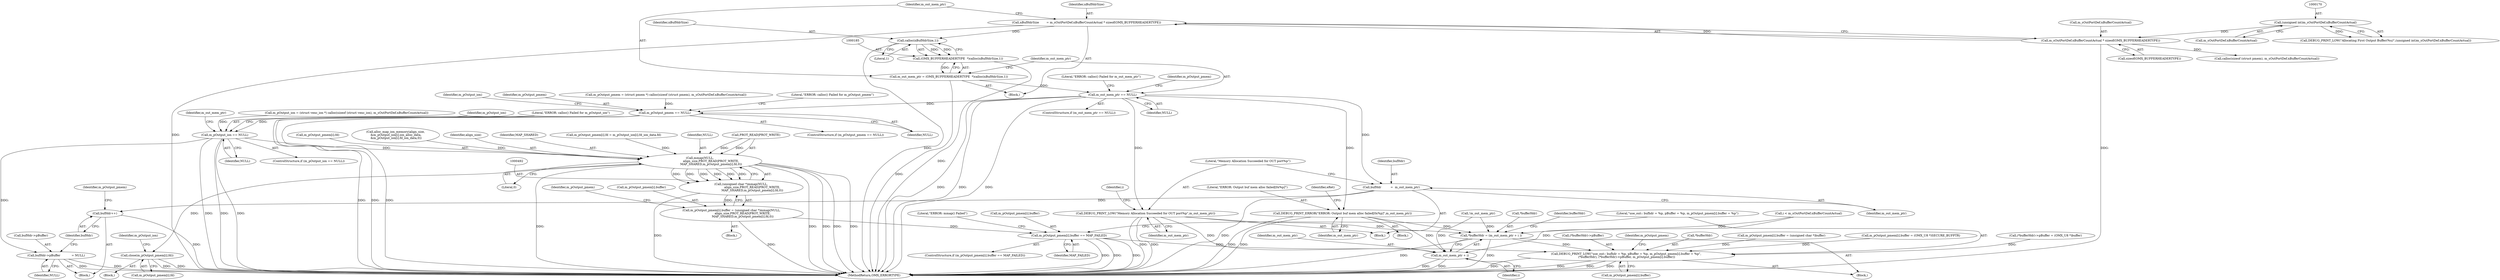 digraph "0_Android_89913d7df36dbeb458ce165856bd6505a2ec647d_0@API" {
"1000186" [label="(Call,calloc(nBufHdrSize,1))"];
"1000174" [label="(Call,nBufHdrSize        = m_sOutPortDef.nBufferCountActual * sizeof(OMX_BUFFERHEADERTYPE))"];
"1000176" [label="(Call,m_sOutPortDef.nBufferCountActual * sizeof(OMX_BUFFERHEADERTYPE))"];
"1000169" [label="(Call,(unsigned int)m_sOutPortDef.nBufferCountActual)"];
"1000184" [label="(Call,(OMX_BUFFERHEADERTYPE  *)calloc(nBufHdrSize,1))"];
"1000182" [label="(Call,m_out_mem_ptr = (OMX_BUFFERHEADERTYPE  *)calloc(nBufHdrSize,1))"];
"1000190" [label="(Call,m_out_mem_ptr == NULL)"];
"1000209" [label="(Call,m_pOutput_pmem == NULL)"];
"1000228" [label="(Call,m_pOutput_ion == NULL)"];
"1000290" [label="(Call,bufHdr->pBuffer            = NULL)"];
"1000493" [label="(Call,mmap(NULL,\n                        align_size,PROT_READ|PROT_WRITE,\n                        MAP_SHARED,m_pOutput_pmem[i].fd,0))"];
"1000491" [label="(Call,(unsigned char *)mmap(NULL,\n                        align_size,PROT_READ|PROT_WRITE,\n                        MAP_SHARED,m_pOutput_pmem[i].fd,0))"];
"1000485" [label="(Call,m_pOutput_pmem[i].buffer = (unsigned char *)mmap(NULL,\n                        align_size,PROT_READ|PROT_WRITE,\n                        MAP_SHARED,m_pOutput_pmem[i].fd,0))"];
"1000507" [label="(Call,m_pOutput_pmem[i].buffer == MAP_FAILED)"];
"1000604" [label="(Call,DEBUG_PRINT_LOW(\"use_out:: bufhdr = %p, pBuffer = %p, m_pOutput_pmem[i].buffer = %p\",\n (*bufferHdr), (*bufferHdr)->pBuffer, m_pOutput_pmem[i].buffer))"];
"1000517" [label="(Call,close(m_pOutput_pmem[i].fd))"];
"1000239" [label="(Call,bufHdr          =  m_out_mem_ptr)"];
"1000295" [label="(Call,bufHdr++)"];
"1000242" [label="(Call,DEBUG_PRINT_LOW(\"Memory Allocation Succeeded for OUT port%p\",m_out_mem_ptr))"];
"1000371" [label="(Call,*bufferHdr = (m_out_mem_ptr + i ))"];
"1000374" [label="(Call,m_out_mem_ptr + i)"];
"1000334" [label="(Call,DEBUG_PRINT_ERROR(\"ERROR: Output buf mem alloc failed[0x%p]\",m_out_mem_ptr))"];
"1000296" [label="(Identifier,bufHdr)"];
"1000517" [label="(Call,close(m_pOutput_pmem[i].fd))"];
"1000415" [label="(Call,alloc_map_ion_memory(align_size,\n &m_pOutput_ion[i].ion_alloc_data,\n &m_pOutput_ion[i].fd_ion_data,0))"];
"1000334" [label="(Call,DEBUG_PRINT_ERROR(\"ERROR: Output buf mem alloc failed[0x%p]\",m_out_mem_ptr))"];
"1000157" [label="(Call,!m_out_mem_ptr)"];
"1000646" [label="(MethodReturn,OMX_ERRORTYPE)"];
"1000192" [label="(Identifier,NULL)"];
"1000375" [label="(Identifier,m_out_mem_ptr)"];
"1000243" [label="(Literal,\"Memory Allocation Succeeded for OUT port%p\")"];
"1000495" [label="(Identifier,align_size)"];
"1000195" [label="(Literal,\"ERROR: calloc() Failed for m_out_mem_ptr\")"];
"1000604" [label="(Call,DEBUG_PRINT_LOW(\"use_out:: bufhdr = %p, pBuffer = %p, m_pOutput_pmem[i].buffer = %p\",\n (*bufferHdr), (*bufferHdr)->pBuffer, m_pOutput_pmem[i].buffer))"];
"1000377" [label="(Call,(*bufferHdr)->pBuffer = (OMX_U8 *)buffer)"];
"1000295" [label="(Call,bufHdr++)"];
"1000183" [label="(Identifier,m_out_mem_ptr)"];
"1000493" [label="(Call,mmap(NULL,\n                        align_size,PROT_READ|PROT_WRITE,\n                        MAP_SHARED,m_pOutput_pmem[i].fd,0))"];
"1000335" [label="(Literal,\"ERROR: Output buf mem alloc failed[0x%p]\")"];
"1000176" [label="(Call,m_sOutPortDef.nBufferCountActual * sizeof(OMX_BUFFERHEADERTYPE))"];
"1000167" [label="(Call,DEBUG_PRINT_LOW(\"Allocating First Output Buffer(%u)\",(unsigned int)m_sOutPortDef.nBufferCountActual))"];
"1000485" [label="(Call,m_pOutput_pmem[i].buffer = (unsigned char *)mmap(NULL,\n                        align_size,PROT_READ|PROT_WRITE,\n                        MAP_SHARED,m_pOutput_pmem[i].fd,0))"];
"1000300" [label="(Identifier,m_pOutput_pmem)"];
"1000291" [label="(Call,bufHdr->pBuffer)"];
"1000506" [label="(ControlStructure,if (m_pOutput_pmem[i].buffer == MAP_FAILED))"];
"1000180" [label="(Call,sizeof(OMX_BUFFERHEADERTYPE))"];
"1000612" [label="(Call,m_pOutput_pmem[i].buffer)"];
"1000484" [label="(Block,)"];
"1000244" [label="(Identifier,m_out_mem_ptr)"];
"1000508" [label="(Call,m_pOutput_pmem[i].buffer)"];
"1000237" [label="(Identifier,m_out_mem_ptr)"];
"1000499" [label="(Identifier,MAP_SHARED)"];
"1000199" [label="(Identifier,m_pOutput_pmem)"];
"1000336" [label="(Identifier,m_out_mem_ptr)"];
"1000230" [label="(Identifier,NULL)"];
"1000177" [label="(Call,m_sOutPortDef.nBufferCountActual)"];
"1000608" [label="(Call,(*bufferHdr)->pBuffer)"];
"1000217" [label="(Call,m_pOutput_ion = (struct venc_ion *) calloc(sizeof (struct venc_ion), m_sOutPortDef.nBufferCountActual))"];
"1000371" [label="(Call,*bufferHdr = (m_out_mem_ptr + i ))"];
"1000290" [label="(Call,bufHdr->pBuffer            = NULL)"];
"1000443" [label="(Call,m_pOutput_pmem[i].fd = m_pOutput_ion[i].fd_ion_data.fd)"];
"1000510" [label="(Identifier,m_pOutput_pmem)"];
"1000507" [label="(Call,m_pOutput_pmem[i].buffer == MAP_FAILED)"];
"1000174" [label="(Call,nBufHdrSize        = m_sOutPortDef.nBufferCountActual * sizeof(OMX_BUFFERHEADERTYPE))"];
"1000372" [label="(Call,*bufferHdr)"];
"1000218" [label="(Identifier,m_pOutput_ion)"];
"1000191" [label="(Identifier,m_out_mem_ptr)"];
"1000239" [label="(Call,bufHdr          =  m_out_mem_ptr)"];
"1000210" [label="(Identifier,m_pOutput_pmem)"];
"1000622" [label="(Identifier,m_pOutput_pmem)"];
"1000202" [label="(Call,calloc(sizeof (struct pmem), m_sOutPortDef.nBufferCountActual))"];
"1000505" [label="(Literal,0)"];
"1000374" [label="(Call,m_out_mem_ptr + i)"];
"1000175" [label="(Identifier,nBufHdrSize)"];
"1000229" [label="(Identifier,m_pOutput_ion)"];
"1000198" [label="(Call,m_pOutput_pmem = (struct pmem *) calloc(sizeof (struct pmem), m_sOutPortDef.nBufferCountActual))"];
"1000184" [label="(Call,(OMX_BUFFERHEADERTYPE  *)calloc(nBufHdrSize,1))"];
"1000256" [label="(Block,)"];
"1000208" [label="(ControlStructure,if (m_pOutput_pmem == NULL))"];
"1000333" [label="(Block,)"];
"1000380" [label="(Identifier,bufferHdr)"];
"1000182" [label="(Call,m_out_mem_ptr = (OMX_BUFFERHEADERTYPE  *)calloc(nBufHdrSize,1))"];
"1000211" [label="(Identifier,NULL)"];
"1000209" [label="(Call,m_pOutput_pmem == NULL)"];
"1000514" [label="(Block,)"];
"1000238" [label="(Block,)"];
"1000606" [label="(Call,*bufferHdr)"];
"1000376" [label="(Identifier,i)"];
"1000494" [label="(Identifier,NULL)"];
"1000365" [label="(Call,i < m_sOutPortDef.nBufferCountActual)"];
"1000584" [label="(Call,m_pOutput_pmem[i].buffer = (unsigned char *)buffer)"];
"1000169" [label="(Call,(unsigned int)m_sOutPortDef.nBufferCountActual)"];
"1000496" [label="(Call,PROT_READ|PROT_WRITE)"];
"1000186" [label="(Call,calloc(nBufHdrSize,1))"];
"1000526" [label="(Identifier,m_pOutput_ion)"];
"1000190" [label="(Call,m_out_mem_ptr == NULL)"];
"1000513" [label="(Identifier,MAP_FAILED)"];
"1000486" [label="(Call,m_pOutput_pmem[i].buffer)"];
"1000233" [label="(Literal,\"ERROR: calloc() Failed for m_pOutput_ion\")"];
"1000240" [label="(Identifier,bufHdr)"];
"1000159" [label="(Block,)"];
"1000605" [label="(Literal,\"use_out:: bufhdr = %p, pBuffer = %p, m_pOutput_pmem[i].buffer = %p\")"];
"1000491" [label="(Call,(unsigned char *)mmap(NULL,\n                        align_size,PROT_READ|PROT_WRITE,\n                        MAP_SHARED,m_pOutput_pmem[i].fd,0))"];
"1000189" [label="(ControlStructure,if (m_out_mem_ptr == NULL))"];
"1000242" [label="(Call,DEBUG_PRINT_LOW(\"Memory Allocation Succeeded for OUT port%p\",m_out_mem_ptr))"];
"1000338" [label="(Identifier,eRet)"];
"1000294" [label="(Identifier,NULL)"];
"1000227" [label="(ControlStructure,if (m_pOutput_ion == NULL))"];
"1000241" [label="(Identifier,m_out_mem_ptr)"];
"1000228" [label="(Call,m_pOutput_ion == NULL)"];
"1000500" [label="(Call,m_pOutput_pmem[i].fd)"];
"1000188" [label="(Literal,1)"];
"1000516" [label="(Literal,\"ERROR: mmap() Failed\")"];
"1000518" [label="(Call,m_pOutput_pmem[i].fd)"];
"1000472" [label="(Call,m_pOutput_pmem[i].buffer = (OMX_U8 *)SECURE_BUFPTR)"];
"1000247" [label="(Identifier,i)"];
"1000214" [label="(Literal,\"ERROR: calloc() Failed for m_pOutput_pmem\")"];
"1000187" [label="(Identifier,nBufHdrSize)"];
"1000171" [label="(Call,m_sOutPortDef.nBufferCountActual)"];
"1000370" [label="(Block,)"];
"1000186" -> "1000184"  [label="AST: "];
"1000186" -> "1000188"  [label="CFG: "];
"1000187" -> "1000186"  [label="AST: "];
"1000188" -> "1000186"  [label="AST: "];
"1000184" -> "1000186"  [label="CFG: "];
"1000186" -> "1000646"  [label="DDG: "];
"1000186" -> "1000184"  [label="DDG: "];
"1000186" -> "1000184"  [label="DDG: "];
"1000174" -> "1000186"  [label="DDG: "];
"1000174" -> "1000159"  [label="AST: "];
"1000174" -> "1000176"  [label="CFG: "];
"1000175" -> "1000174"  [label="AST: "];
"1000176" -> "1000174"  [label="AST: "];
"1000183" -> "1000174"  [label="CFG: "];
"1000174" -> "1000646"  [label="DDG: "];
"1000176" -> "1000174"  [label="DDG: "];
"1000176" -> "1000180"  [label="CFG: "];
"1000177" -> "1000176"  [label="AST: "];
"1000180" -> "1000176"  [label="AST: "];
"1000176" -> "1000646"  [label="DDG: "];
"1000169" -> "1000176"  [label="DDG: "];
"1000176" -> "1000202"  [label="DDG: "];
"1000169" -> "1000167"  [label="AST: "];
"1000169" -> "1000171"  [label="CFG: "];
"1000170" -> "1000169"  [label="AST: "];
"1000171" -> "1000169"  [label="AST: "];
"1000167" -> "1000169"  [label="CFG: "];
"1000169" -> "1000167"  [label="DDG: "];
"1000184" -> "1000182"  [label="AST: "];
"1000185" -> "1000184"  [label="AST: "];
"1000182" -> "1000184"  [label="CFG: "];
"1000184" -> "1000646"  [label="DDG: "];
"1000184" -> "1000182"  [label="DDG: "];
"1000182" -> "1000159"  [label="AST: "];
"1000183" -> "1000182"  [label="AST: "];
"1000191" -> "1000182"  [label="CFG: "];
"1000182" -> "1000646"  [label="DDG: "];
"1000182" -> "1000190"  [label="DDG: "];
"1000190" -> "1000189"  [label="AST: "];
"1000190" -> "1000192"  [label="CFG: "];
"1000191" -> "1000190"  [label="AST: "];
"1000192" -> "1000190"  [label="AST: "];
"1000195" -> "1000190"  [label="CFG: "];
"1000199" -> "1000190"  [label="CFG: "];
"1000190" -> "1000646"  [label="DDG: "];
"1000190" -> "1000646"  [label="DDG: "];
"1000190" -> "1000646"  [label="DDG: "];
"1000190" -> "1000209"  [label="DDG: "];
"1000190" -> "1000239"  [label="DDG: "];
"1000190" -> "1000242"  [label="DDG: "];
"1000190" -> "1000334"  [label="DDG: "];
"1000209" -> "1000208"  [label="AST: "];
"1000209" -> "1000211"  [label="CFG: "];
"1000210" -> "1000209"  [label="AST: "];
"1000211" -> "1000209"  [label="AST: "];
"1000214" -> "1000209"  [label="CFG: "];
"1000218" -> "1000209"  [label="CFG: "];
"1000209" -> "1000646"  [label="DDG: "];
"1000209" -> "1000646"  [label="DDG: "];
"1000209" -> "1000646"  [label="DDG: "];
"1000198" -> "1000209"  [label="DDG: "];
"1000209" -> "1000228"  [label="DDG: "];
"1000228" -> "1000227"  [label="AST: "];
"1000228" -> "1000230"  [label="CFG: "];
"1000229" -> "1000228"  [label="AST: "];
"1000230" -> "1000228"  [label="AST: "];
"1000233" -> "1000228"  [label="CFG: "];
"1000237" -> "1000228"  [label="CFG: "];
"1000228" -> "1000646"  [label="DDG: "];
"1000228" -> "1000646"  [label="DDG: "];
"1000228" -> "1000646"  [label="DDG: "];
"1000217" -> "1000228"  [label="DDG: "];
"1000228" -> "1000290"  [label="DDG: "];
"1000228" -> "1000493"  [label="DDG: "];
"1000290" -> "1000256"  [label="AST: "];
"1000290" -> "1000294"  [label="CFG: "];
"1000291" -> "1000290"  [label="AST: "];
"1000294" -> "1000290"  [label="AST: "];
"1000296" -> "1000290"  [label="CFG: "];
"1000290" -> "1000646"  [label="DDG: "];
"1000290" -> "1000646"  [label="DDG: "];
"1000493" -> "1000491"  [label="AST: "];
"1000493" -> "1000505"  [label="CFG: "];
"1000494" -> "1000493"  [label="AST: "];
"1000495" -> "1000493"  [label="AST: "];
"1000496" -> "1000493"  [label="AST: "];
"1000499" -> "1000493"  [label="AST: "];
"1000500" -> "1000493"  [label="AST: "];
"1000505" -> "1000493"  [label="AST: "];
"1000491" -> "1000493"  [label="CFG: "];
"1000493" -> "1000646"  [label="DDG: "];
"1000493" -> "1000646"  [label="DDG: "];
"1000493" -> "1000646"  [label="DDG: "];
"1000493" -> "1000646"  [label="DDG: "];
"1000493" -> "1000646"  [label="DDG: "];
"1000493" -> "1000491"  [label="DDG: "];
"1000493" -> "1000491"  [label="DDG: "];
"1000493" -> "1000491"  [label="DDG: "];
"1000493" -> "1000491"  [label="DDG: "];
"1000493" -> "1000491"  [label="DDG: "];
"1000493" -> "1000491"  [label="DDG: "];
"1000415" -> "1000493"  [label="DDG: "];
"1000496" -> "1000493"  [label="DDG: "];
"1000496" -> "1000493"  [label="DDG: "];
"1000443" -> "1000493"  [label="DDG: "];
"1000493" -> "1000517"  [label="DDG: "];
"1000491" -> "1000485"  [label="AST: "];
"1000492" -> "1000491"  [label="AST: "];
"1000485" -> "1000491"  [label="CFG: "];
"1000491" -> "1000646"  [label="DDG: "];
"1000491" -> "1000485"  [label="DDG: "];
"1000485" -> "1000484"  [label="AST: "];
"1000486" -> "1000485"  [label="AST: "];
"1000510" -> "1000485"  [label="CFG: "];
"1000485" -> "1000646"  [label="DDG: "];
"1000485" -> "1000507"  [label="DDG: "];
"1000507" -> "1000506"  [label="AST: "];
"1000507" -> "1000513"  [label="CFG: "];
"1000508" -> "1000507"  [label="AST: "];
"1000513" -> "1000507"  [label="AST: "];
"1000516" -> "1000507"  [label="CFG: "];
"1000605" -> "1000507"  [label="CFG: "];
"1000507" -> "1000646"  [label="DDG: "];
"1000507" -> "1000646"  [label="DDG: "];
"1000507" -> "1000646"  [label="DDG: "];
"1000507" -> "1000604"  [label="DDG: "];
"1000604" -> "1000370"  [label="AST: "];
"1000604" -> "1000612"  [label="CFG: "];
"1000605" -> "1000604"  [label="AST: "];
"1000606" -> "1000604"  [label="AST: "];
"1000608" -> "1000604"  [label="AST: "];
"1000612" -> "1000604"  [label="AST: "];
"1000622" -> "1000604"  [label="CFG: "];
"1000604" -> "1000646"  [label="DDG: "];
"1000604" -> "1000646"  [label="DDG: "];
"1000604" -> "1000646"  [label="DDG: "];
"1000604" -> "1000646"  [label="DDG: "];
"1000371" -> "1000604"  [label="DDG: "];
"1000377" -> "1000604"  [label="DDG: "];
"1000472" -> "1000604"  [label="DDG: "];
"1000584" -> "1000604"  [label="DDG: "];
"1000517" -> "1000514"  [label="AST: "];
"1000517" -> "1000518"  [label="CFG: "];
"1000518" -> "1000517"  [label="AST: "];
"1000526" -> "1000517"  [label="CFG: "];
"1000517" -> "1000646"  [label="DDG: "];
"1000517" -> "1000646"  [label="DDG: "];
"1000239" -> "1000238"  [label="AST: "];
"1000239" -> "1000241"  [label="CFG: "];
"1000240" -> "1000239"  [label="AST: "];
"1000241" -> "1000239"  [label="AST: "];
"1000243" -> "1000239"  [label="CFG: "];
"1000239" -> "1000646"  [label="DDG: "];
"1000239" -> "1000295"  [label="DDG: "];
"1000295" -> "1000256"  [label="AST: "];
"1000295" -> "1000296"  [label="CFG: "];
"1000296" -> "1000295"  [label="AST: "];
"1000300" -> "1000295"  [label="CFG: "];
"1000295" -> "1000646"  [label="DDG: "];
"1000242" -> "1000238"  [label="AST: "];
"1000242" -> "1000244"  [label="CFG: "];
"1000243" -> "1000242"  [label="AST: "];
"1000244" -> "1000242"  [label="AST: "];
"1000247" -> "1000242"  [label="CFG: "];
"1000242" -> "1000646"  [label="DDG: "];
"1000242" -> "1000646"  [label="DDG: "];
"1000242" -> "1000371"  [label="DDG: "];
"1000242" -> "1000374"  [label="DDG: "];
"1000371" -> "1000370"  [label="AST: "];
"1000371" -> "1000374"  [label="CFG: "];
"1000372" -> "1000371"  [label="AST: "];
"1000374" -> "1000371"  [label="AST: "];
"1000380" -> "1000371"  [label="CFG: "];
"1000371" -> "1000646"  [label="DDG: "];
"1000371" -> "1000646"  [label="DDG: "];
"1000334" -> "1000371"  [label="DDG: "];
"1000157" -> "1000371"  [label="DDG: "];
"1000365" -> "1000371"  [label="DDG: "];
"1000374" -> "1000376"  [label="CFG: "];
"1000375" -> "1000374"  [label="AST: "];
"1000376" -> "1000374"  [label="AST: "];
"1000374" -> "1000646"  [label="DDG: "];
"1000374" -> "1000646"  [label="DDG: "];
"1000334" -> "1000374"  [label="DDG: "];
"1000157" -> "1000374"  [label="DDG: "];
"1000365" -> "1000374"  [label="DDG: "];
"1000334" -> "1000333"  [label="AST: "];
"1000334" -> "1000336"  [label="CFG: "];
"1000335" -> "1000334"  [label="AST: "];
"1000336" -> "1000334"  [label="AST: "];
"1000338" -> "1000334"  [label="CFG: "];
"1000334" -> "1000646"  [label="DDG: "];
"1000334" -> "1000646"  [label="DDG: "];
}

